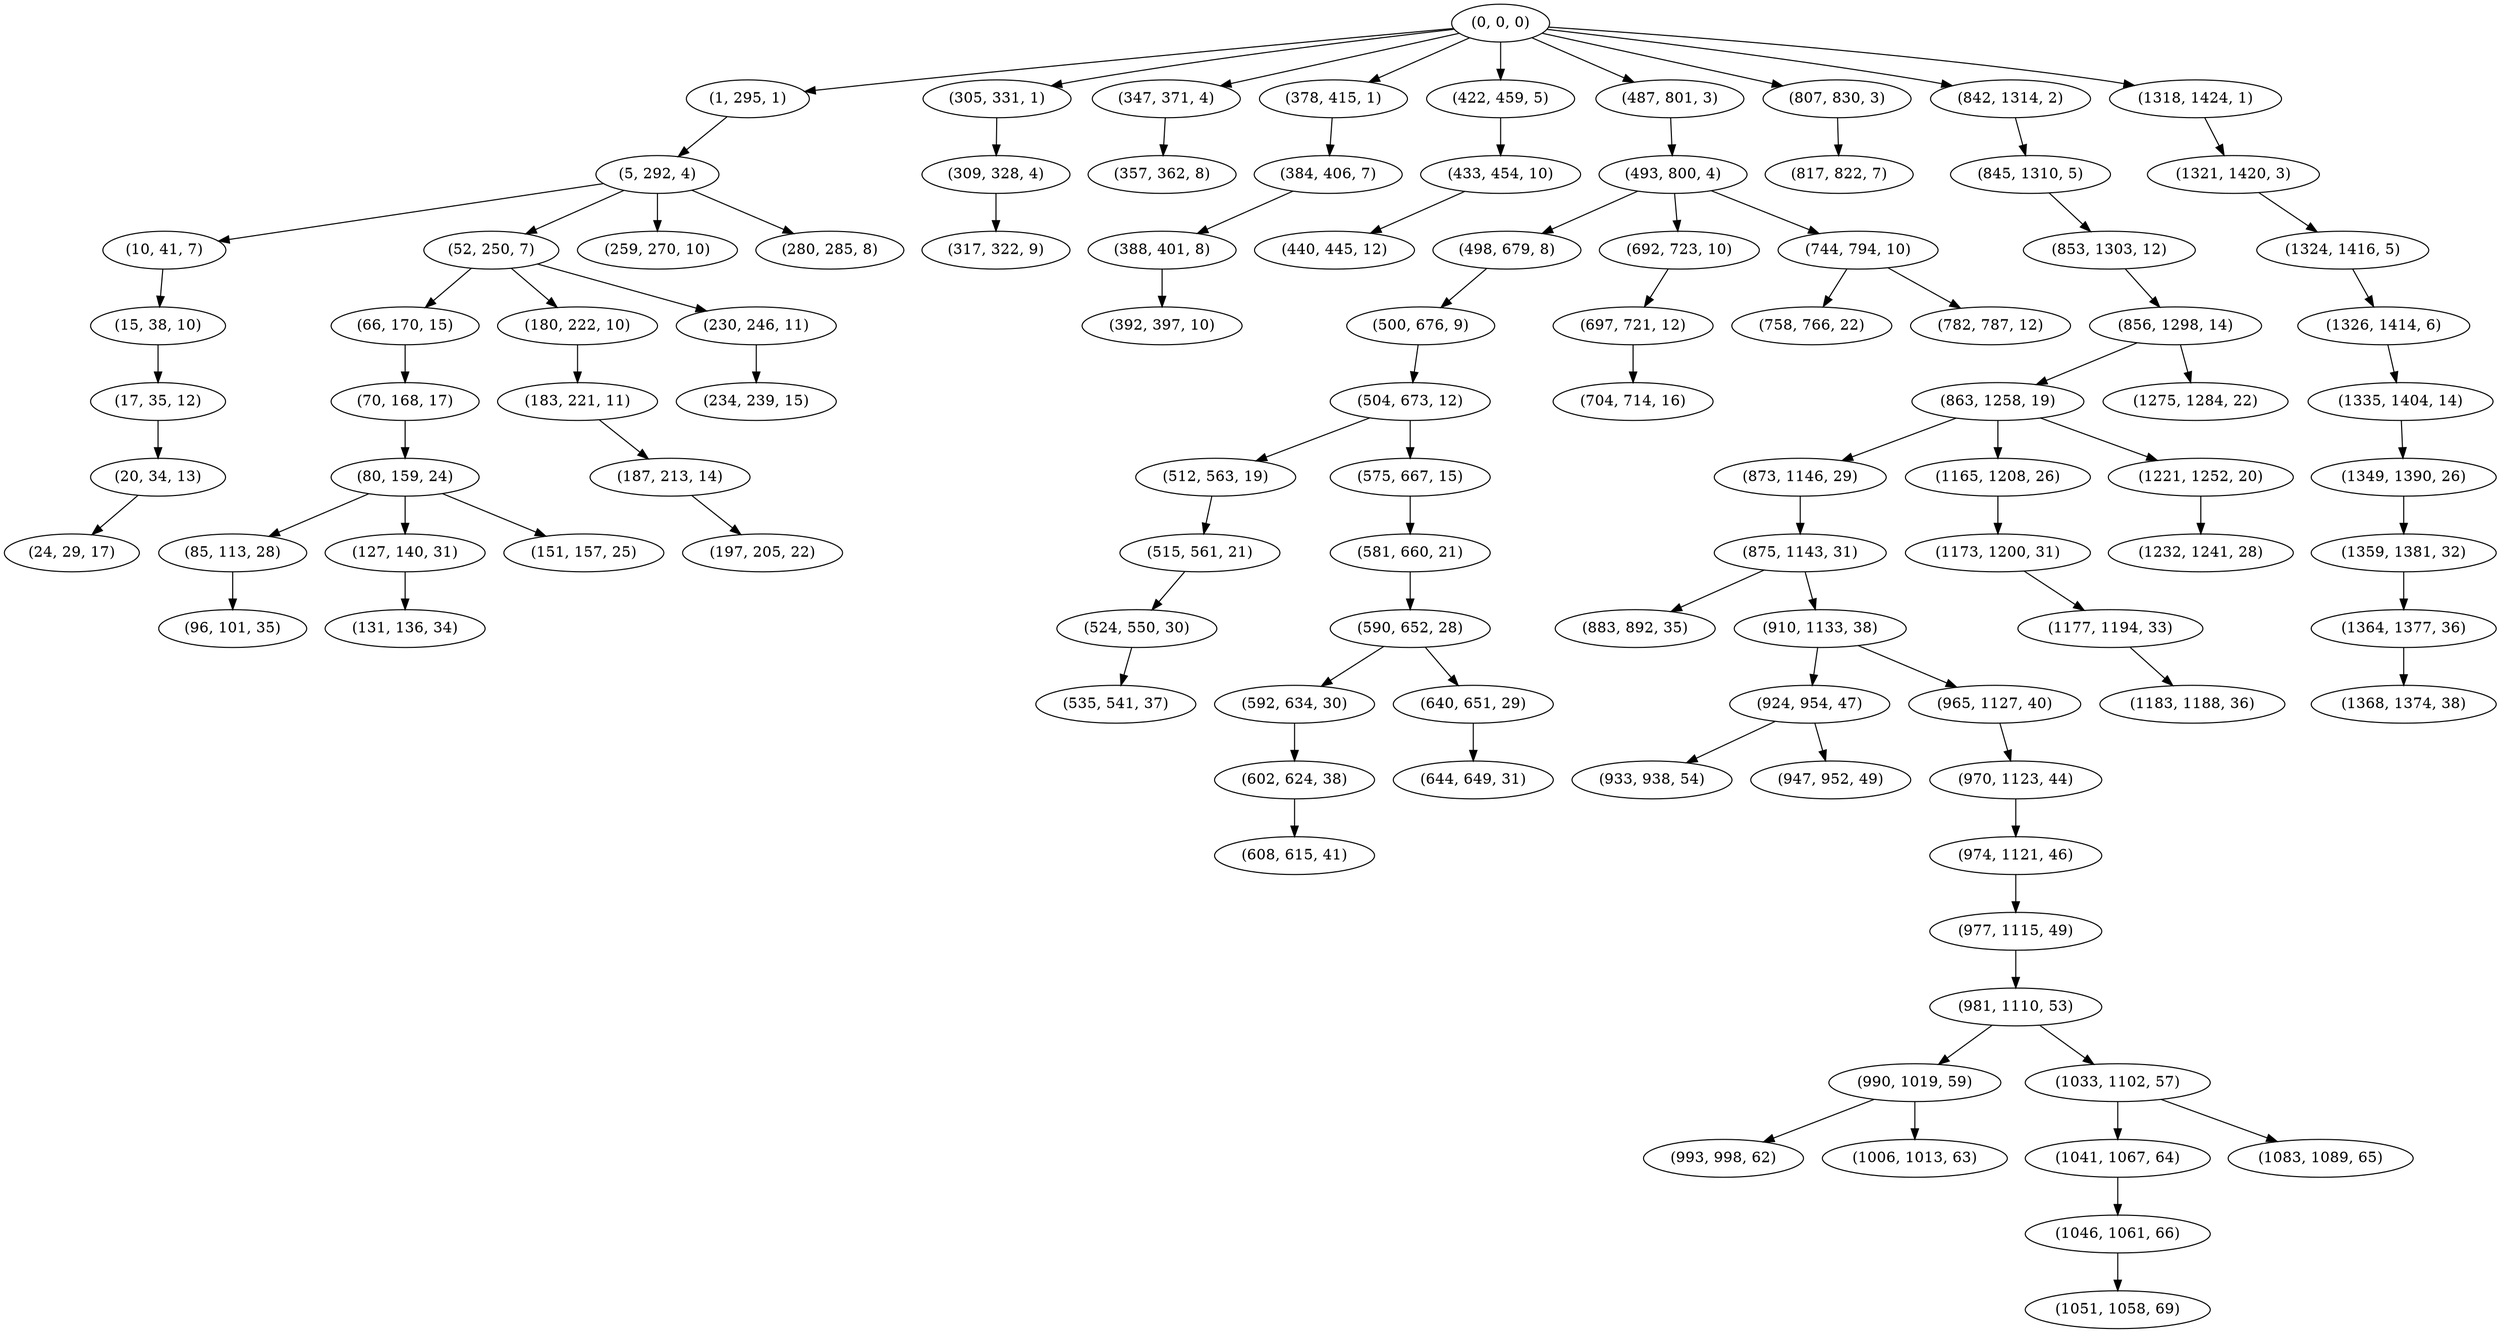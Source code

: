 digraph tree {
    "(0, 0, 0)";
    "(1, 295, 1)";
    "(5, 292, 4)";
    "(10, 41, 7)";
    "(15, 38, 10)";
    "(17, 35, 12)";
    "(20, 34, 13)";
    "(24, 29, 17)";
    "(52, 250, 7)";
    "(66, 170, 15)";
    "(70, 168, 17)";
    "(80, 159, 24)";
    "(85, 113, 28)";
    "(96, 101, 35)";
    "(127, 140, 31)";
    "(131, 136, 34)";
    "(151, 157, 25)";
    "(180, 222, 10)";
    "(183, 221, 11)";
    "(187, 213, 14)";
    "(197, 205, 22)";
    "(230, 246, 11)";
    "(234, 239, 15)";
    "(259, 270, 10)";
    "(280, 285, 8)";
    "(305, 331, 1)";
    "(309, 328, 4)";
    "(317, 322, 9)";
    "(347, 371, 4)";
    "(357, 362, 8)";
    "(378, 415, 1)";
    "(384, 406, 7)";
    "(388, 401, 8)";
    "(392, 397, 10)";
    "(422, 459, 5)";
    "(433, 454, 10)";
    "(440, 445, 12)";
    "(487, 801, 3)";
    "(493, 800, 4)";
    "(498, 679, 8)";
    "(500, 676, 9)";
    "(504, 673, 12)";
    "(512, 563, 19)";
    "(515, 561, 21)";
    "(524, 550, 30)";
    "(535, 541, 37)";
    "(575, 667, 15)";
    "(581, 660, 21)";
    "(590, 652, 28)";
    "(592, 634, 30)";
    "(602, 624, 38)";
    "(608, 615, 41)";
    "(640, 651, 29)";
    "(644, 649, 31)";
    "(692, 723, 10)";
    "(697, 721, 12)";
    "(704, 714, 16)";
    "(744, 794, 10)";
    "(758, 766, 22)";
    "(782, 787, 12)";
    "(807, 830, 3)";
    "(817, 822, 7)";
    "(842, 1314, 2)";
    "(845, 1310, 5)";
    "(853, 1303, 12)";
    "(856, 1298, 14)";
    "(863, 1258, 19)";
    "(873, 1146, 29)";
    "(875, 1143, 31)";
    "(883, 892, 35)";
    "(910, 1133, 38)";
    "(924, 954, 47)";
    "(933, 938, 54)";
    "(947, 952, 49)";
    "(965, 1127, 40)";
    "(970, 1123, 44)";
    "(974, 1121, 46)";
    "(977, 1115, 49)";
    "(981, 1110, 53)";
    "(990, 1019, 59)";
    "(993, 998, 62)";
    "(1006, 1013, 63)";
    "(1033, 1102, 57)";
    "(1041, 1067, 64)";
    "(1046, 1061, 66)";
    "(1051, 1058, 69)";
    "(1083, 1089, 65)";
    "(1165, 1208, 26)";
    "(1173, 1200, 31)";
    "(1177, 1194, 33)";
    "(1183, 1188, 36)";
    "(1221, 1252, 20)";
    "(1232, 1241, 28)";
    "(1275, 1284, 22)";
    "(1318, 1424, 1)";
    "(1321, 1420, 3)";
    "(1324, 1416, 5)";
    "(1326, 1414, 6)";
    "(1335, 1404, 14)";
    "(1349, 1390, 26)";
    "(1359, 1381, 32)";
    "(1364, 1377, 36)";
    "(1368, 1374, 38)";
    "(0, 0, 0)" -> "(1, 295, 1)";
    "(0, 0, 0)" -> "(305, 331, 1)";
    "(0, 0, 0)" -> "(347, 371, 4)";
    "(0, 0, 0)" -> "(378, 415, 1)";
    "(0, 0, 0)" -> "(422, 459, 5)";
    "(0, 0, 0)" -> "(487, 801, 3)";
    "(0, 0, 0)" -> "(807, 830, 3)";
    "(0, 0, 0)" -> "(842, 1314, 2)";
    "(0, 0, 0)" -> "(1318, 1424, 1)";
    "(1, 295, 1)" -> "(5, 292, 4)";
    "(5, 292, 4)" -> "(10, 41, 7)";
    "(5, 292, 4)" -> "(52, 250, 7)";
    "(5, 292, 4)" -> "(259, 270, 10)";
    "(5, 292, 4)" -> "(280, 285, 8)";
    "(10, 41, 7)" -> "(15, 38, 10)";
    "(15, 38, 10)" -> "(17, 35, 12)";
    "(17, 35, 12)" -> "(20, 34, 13)";
    "(20, 34, 13)" -> "(24, 29, 17)";
    "(52, 250, 7)" -> "(66, 170, 15)";
    "(52, 250, 7)" -> "(180, 222, 10)";
    "(52, 250, 7)" -> "(230, 246, 11)";
    "(66, 170, 15)" -> "(70, 168, 17)";
    "(70, 168, 17)" -> "(80, 159, 24)";
    "(80, 159, 24)" -> "(85, 113, 28)";
    "(80, 159, 24)" -> "(127, 140, 31)";
    "(80, 159, 24)" -> "(151, 157, 25)";
    "(85, 113, 28)" -> "(96, 101, 35)";
    "(127, 140, 31)" -> "(131, 136, 34)";
    "(180, 222, 10)" -> "(183, 221, 11)";
    "(183, 221, 11)" -> "(187, 213, 14)";
    "(187, 213, 14)" -> "(197, 205, 22)";
    "(230, 246, 11)" -> "(234, 239, 15)";
    "(305, 331, 1)" -> "(309, 328, 4)";
    "(309, 328, 4)" -> "(317, 322, 9)";
    "(347, 371, 4)" -> "(357, 362, 8)";
    "(378, 415, 1)" -> "(384, 406, 7)";
    "(384, 406, 7)" -> "(388, 401, 8)";
    "(388, 401, 8)" -> "(392, 397, 10)";
    "(422, 459, 5)" -> "(433, 454, 10)";
    "(433, 454, 10)" -> "(440, 445, 12)";
    "(487, 801, 3)" -> "(493, 800, 4)";
    "(493, 800, 4)" -> "(498, 679, 8)";
    "(493, 800, 4)" -> "(692, 723, 10)";
    "(493, 800, 4)" -> "(744, 794, 10)";
    "(498, 679, 8)" -> "(500, 676, 9)";
    "(500, 676, 9)" -> "(504, 673, 12)";
    "(504, 673, 12)" -> "(512, 563, 19)";
    "(504, 673, 12)" -> "(575, 667, 15)";
    "(512, 563, 19)" -> "(515, 561, 21)";
    "(515, 561, 21)" -> "(524, 550, 30)";
    "(524, 550, 30)" -> "(535, 541, 37)";
    "(575, 667, 15)" -> "(581, 660, 21)";
    "(581, 660, 21)" -> "(590, 652, 28)";
    "(590, 652, 28)" -> "(592, 634, 30)";
    "(590, 652, 28)" -> "(640, 651, 29)";
    "(592, 634, 30)" -> "(602, 624, 38)";
    "(602, 624, 38)" -> "(608, 615, 41)";
    "(640, 651, 29)" -> "(644, 649, 31)";
    "(692, 723, 10)" -> "(697, 721, 12)";
    "(697, 721, 12)" -> "(704, 714, 16)";
    "(744, 794, 10)" -> "(758, 766, 22)";
    "(744, 794, 10)" -> "(782, 787, 12)";
    "(807, 830, 3)" -> "(817, 822, 7)";
    "(842, 1314, 2)" -> "(845, 1310, 5)";
    "(845, 1310, 5)" -> "(853, 1303, 12)";
    "(853, 1303, 12)" -> "(856, 1298, 14)";
    "(856, 1298, 14)" -> "(863, 1258, 19)";
    "(856, 1298, 14)" -> "(1275, 1284, 22)";
    "(863, 1258, 19)" -> "(873, 1146, 29)";
    "(863, 1258, 19)" -> "(1165, 1208, 26)";
    "(863, 1258, 19)" -> "(1221, 1252, 20)";
    "(873, 1146, 29)" -> "(875, 1143, 31)";
    "(875, 1143, 31)" -> "(883, 892, 35)";
    "(875, 1143, 31)" -> "(910, 1133, 38)";
    "(910, 1133, 38)" -> "(924, 954, 47)";
    "(910, 1133, 38)" -> "(965, 1127, 40)";
    "(924, 954, 47)" -> "(933, 938, 54)";
    "(924, 954, 47)" -> "(947, 952, 49)";
    "(965, 1127, 40)" -> "(970, 1123, 44)";
    "(970, 1123, 44)" -> "(974, 1121, 46)";
    "(974, 1121, 46)" -> "(977, 1115, 49)";
    "(977, 1115, 49)" -> "(981, 1110, 53)";
    "(981, 1110, 53)" -> "(990, 1019, 59)";
    "(981, 1110, 53)" -> "(1033, 1102, 57)";
    "(990, 1019, 59)" -> "(993, 998, 62)";
    "(990, 1019, 59)" -> "(1006, 1013, 63)";
    "(1033, 1102, 57)" -> "(1041, 1067, 64)";
    "(1033, 1102, 57)" -> "(1083, 1089, 65)";
    "(1041, 1067, 64)" -> "(1046, 1061, 66)";
    "(1046, 1061, 66)" -> "(1051, 1058, 69)";
    "(1165, 1208, 26)" -> "(1173, 1200, 31)";
    "(1173, 1200, 31)" -> "(1177, 1194, 33)";
    "(1177, 1194, 33)" -> "(1183, 1188, 36)";
    "(1221, 1252, 20)" -> "(1232, 1241, 28)";
    "(1318, 1424, 1)" -> "(1321, 1420, 3)";
    "(1321, 1420, 3)" -> "(1324, 1416, 5)";
    "(1324, 1416, 5)" -> "(1326, 1414, 6)";
    "(1326, 1414, 6)" -> "(1335, 1404, 14)";
    "(1335, 1404, 14)" -> "(1349, 1390, 26)";
    "(1349, 1390, 26)" -> "(1359, 1381, 32)";
    "(1359, 1381, 32)" -> "(1364, 1377, 36)";
    "(1364, 1377, 36)" -> "(1368, 1374, 38)";
}
